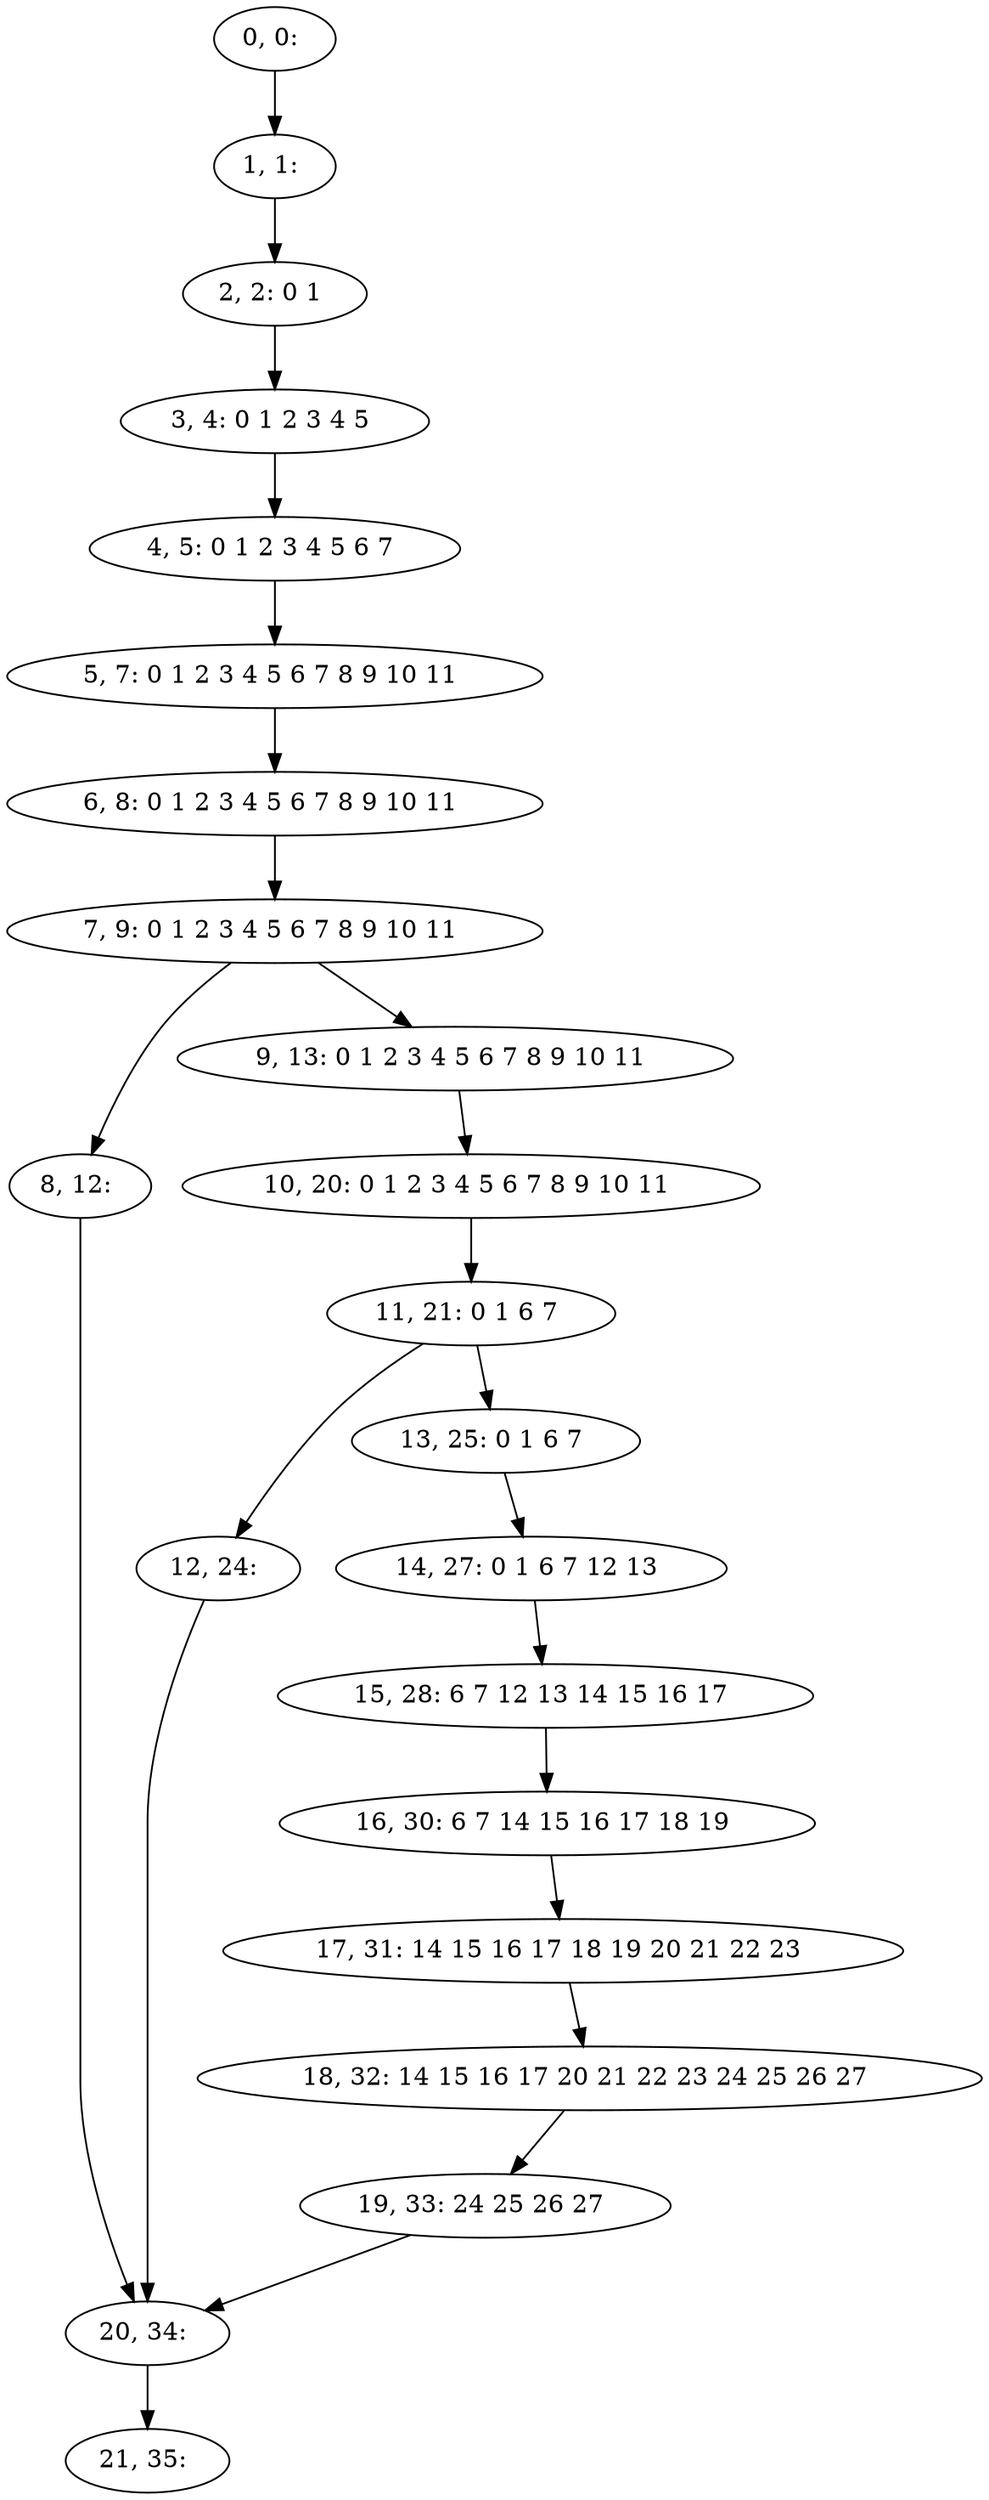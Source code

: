 digraph G {
0[label="0, 0: "];
1[label="1, 1: "];
2[label="2, 2: 0 1 "];
3[label="3, 4: 0 1 2 3 4 5 "];
4[label="4, 5: 0 1 2 3 4 5 6 7 "];
5[label="5, 7: 0 1 2 3 4 5 6 7 8 9 10 11 "];
6[label="6, 8: 0 1 2 3 4 5 6 7 8 9 10 11 "];
7[label="7, 9: 0 1 2 3 4 5 6 7 8 9 10 11 "];
8[label="8, 12: "];
9[label="9, 13: 0 1 2 3 4 5 6 7 8 9 10 11 "];
10[label="10, 20: 0 1 2 3 4 5 6 7 8 9 10 11 "];
11[label="11, 21: 0 1 6 7 "];
12[label="12, 24: "];
13[label="13, 25: 0 1 6 7 "];
14[label="14, 27: 0 1 6 7 12 13 "];
15[label="15, 28: 6 7 12 13 14 15 16 17 "];
16[label="16, 30: 6 7 14 15 16 17 18 19 "];
17[label="17, 31: 14 15 16 17 18 19 20 21 22 23 "];
18[label="18, 32: 14 15 16 17 20 21 22 23 24 25 26 27 "];
19[label="19, 33: 24 25 26 27 "];
20[label="20, 34: "];
21[label="21, 35: "];
0->1 ;
1->2 ;
2->3 ;
3->4 ;
4->5 ;
5->6 ;
6->7 ;
7->8 ;
7->9 ;
8->20 ;
9->10 ;
10->11 ;
11->12 ;
11->13 ;
12->20 ;
13->14 ;
14->15 ;
15->16 ;
16->17 ;
17->18 ;
18->19 ;
19->20 ;
20->21 ;
}
